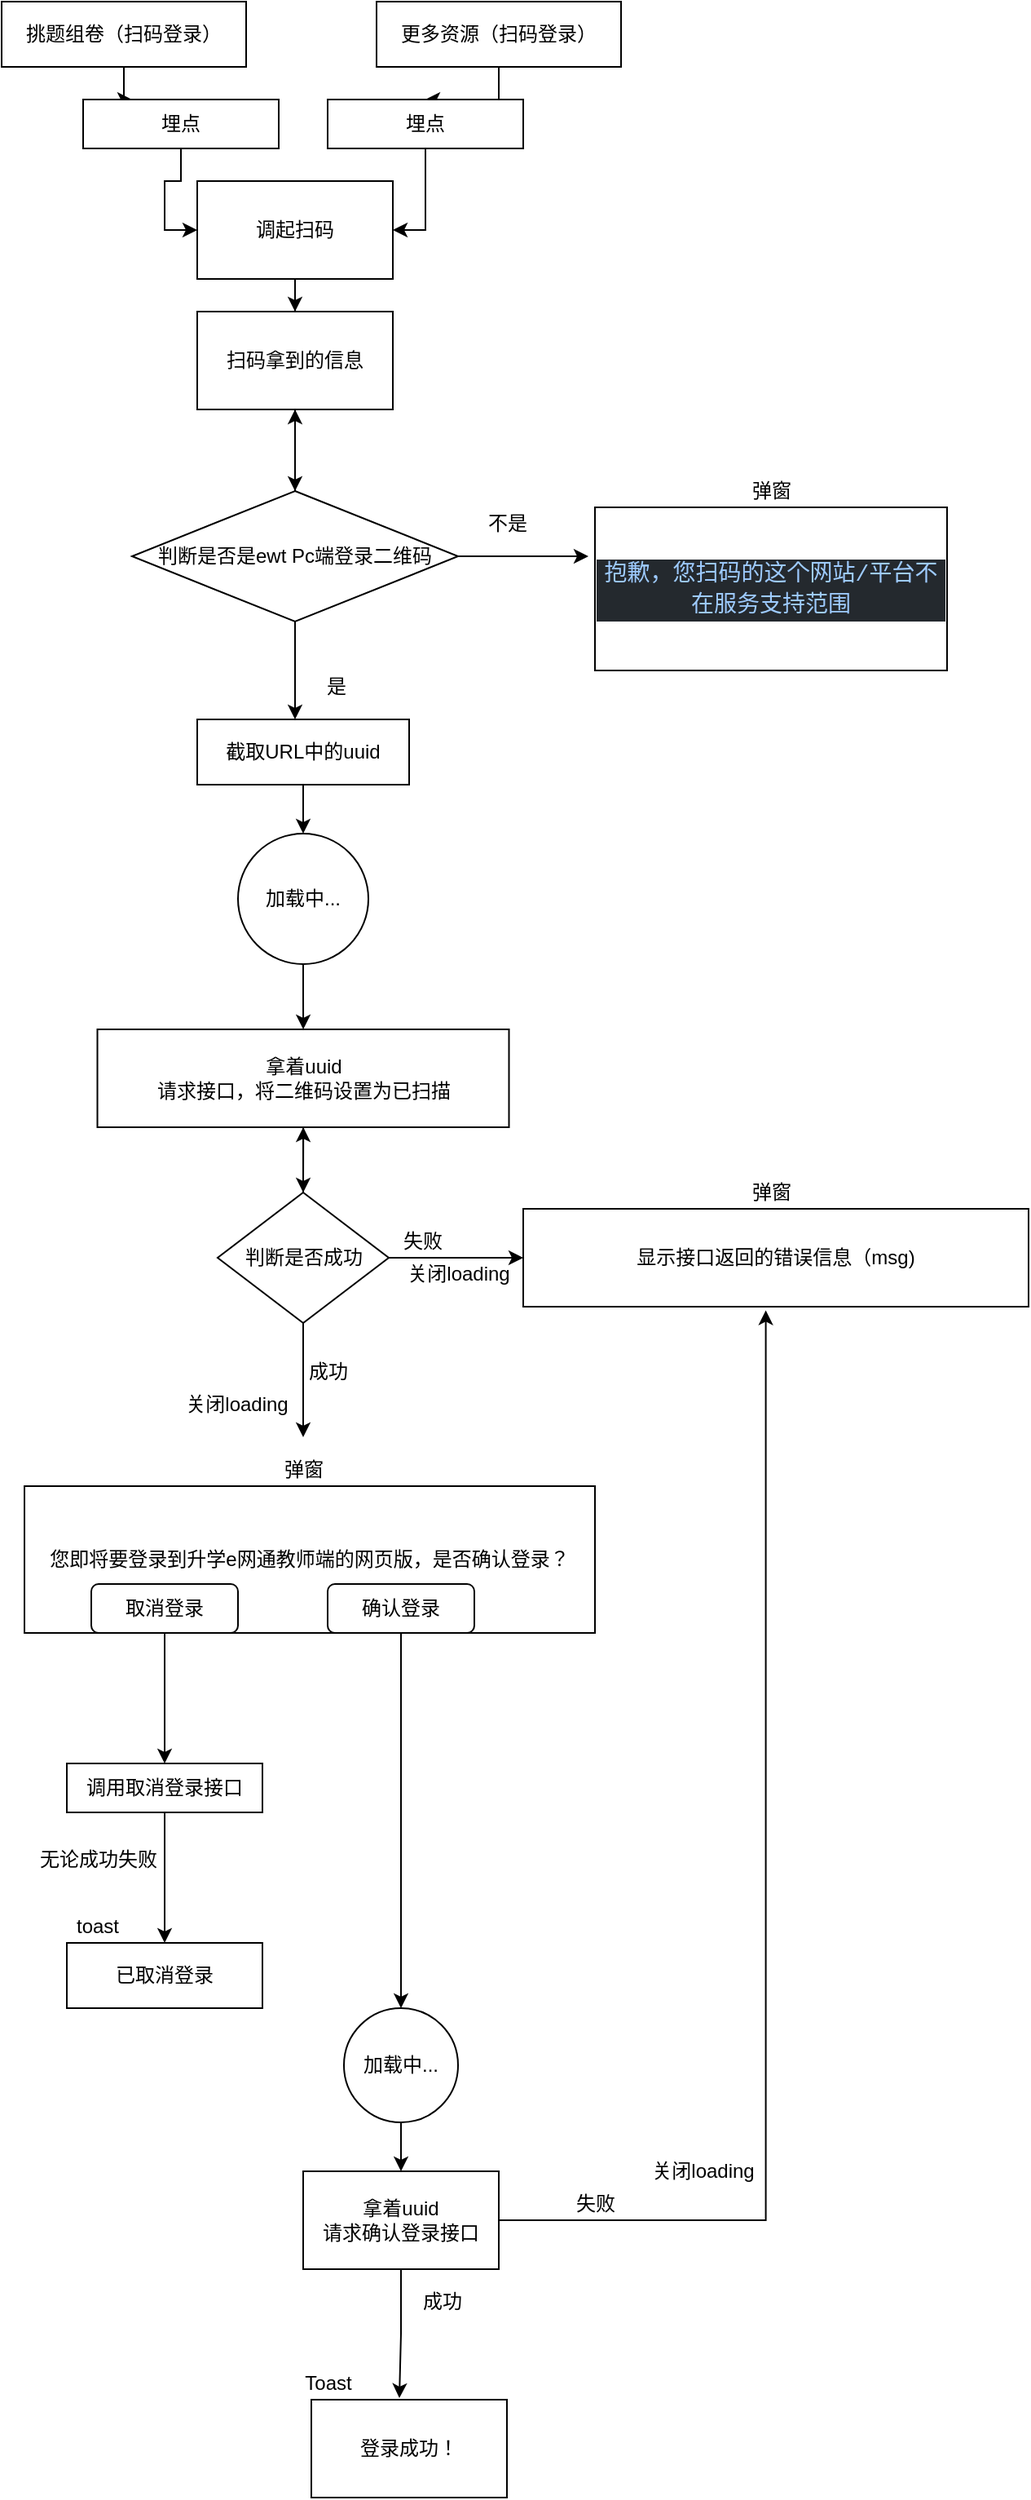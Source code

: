 <mxfile version="15.1.0" type="github">
  <diagram id="ZZ0EQuLUJnr3Kp4Zxc6z" name="Page-1">
    <mxGraphModel dx="1038" dy="579" grid="1" gridSize="10" guides="1" tooltips="1" connect="1" arrows="1" fold="1" page="1" pageScale="1" pageWidth="827" pageHeight="1169" math="0" shadow="0">
      <root>
        <mxCell id="0" />
        <mxCell id="1" parent="0" />
        <mxCell id="PbU087EfH39Y8QnQduup-5" style="edgeStyle=orthogonalEdgeStyle;rounded=0;orthogonalLoop=1;jettySize=auto;html=1;entryX=0.25;entryY=0;entryDx=0;entryDy=0;" edge="1" parent="1" source="PbU087EfH39Y8QnQduup-1" target="PbU087EfH39Y8QnQduup-3">
          <mxGeometry relative="1" as="geometry" />
        </mxCell>
        <mxCell id="PbU087EfH39Y8QnQduup-1" value="挑题组卷（扫码登录）" style="rounded=0;whiteSpace=wrap;html=1;" vertex="1" parent="1">
          <mxGeometry x="50" y="40" width="150" height="40" as="geometry" />
        </mxCell>
        <mxCell id="PbU087EfH39Y8QnQduup-6" style="edgeStyle=orthogonalEdgeStyle;rounded=0;orthogonalLoop=1;jettySize=auto;html=1;" edge="1" parent="1" source="PbU087EfH39Y8QnQduup-2" target="PbU087EfH39Y8QnQduup-4">
          <mxGeometry relative="1" as="geometry" />
        </mxCell>
        <mxCell id="PbU087EfH39Y8QnQduup-2" value="更多资源（扫码登录）" style="rounded=0;whiteSpace=wrap;html=1;" vertex="1" parent="1">
          <mxGeometry x="280" y="40" width="150" height="40" as="geometry" />
        </mxCell>
        <mxCell id="PbU087EfH39Y8QnQduup-9" style="edgeStyle=orthogonalEdgeStyle;rounded=0;orthogonalLoop=1;jettySize=auto;html=1;entryX=0;entryY=0.5;entryDx=0;entryDy=0;" edge="1" parent="1" source="PbU087EfH39Y8QnQduup-3" target="PbU087EfH39Y8QnQduup-7">
          <mxGeometry relative="1" as="geometry" />
        </mxCell>
        <mxCell id="PbU087EfH39Y8QnQduup-3" value="埋点" style="rounded=0;whiteSpace=wrap;html=1;" vertex="1" parent="1">
          <mxGeometry x="100" y="100" width="120" height="30" as="geometry" />
        </mxCell>
        <mxCell id="PbU087EfH39Y8QnQduup-8" style="edgeStyle=orthogonalEdgeStyle;rounded=0;orthogonalLoop=1;jettySize=auto;html=1;entryX=1;entryY=0.5;entryDx=0;entryDy=0;" edge="1" parent="1" source="PbU087EfH39Y8QnQduup-4" target="PbU087EfH39Y8QnQduup-7">
          <mxGeometry relative="1" as="geometry" />
        </mxCell>
        <mxCell id="PbU087EfH39Y8QnQduup-4" value="埋点" style="rounded=0;whiteSpace=wrap;html=1;" vertex="1" parent="1">
          <mxGeometry x="250" y="100" width="120" height="30" as="geometry" />
        </mxCell>
        <mxCell id="PbU087EfH39Y8QnQduup-12" value="" style="edgeStyle=orthogonalEdgeStyle;rounded=0;orthogonalLoop=1;jettySize=auto;html=1;" edge="1" parent="1" source="PbU087EfH39Y8QnQduup-7" target="PbU087EfH39Y8QnQduup-11">
          <mxGeometry relative="1" as="geometry" />
        </mxCell>
        <mxCell id="PbU087EfH39Y8QnQduup-7" value="调起扫码" style="rounded=0;whiteSpace=wrap;html=1;" vertex="1" parent="1">
          <mxGeometry x="170" y="150" width="120" height="60" as="geometry" />
        </mxCell>
        <mxCell id="PbU087EfH39Y8QnQduup-13" style="edgeStyle=orthogonalEdgeStyle;rounded=0;orthogonalLoop=1;jettySize=auto;html=1;" edge="1" parent="1" source="PbU087EfH39Y8QnQduup-11">
          <mxGeometry relative="1" as="geometry">
            <mxPoint x="230" y="340" as="targetPoint" />
          </mxGeometry>
        </mxCell>
        <mxCell id="PbU087EfH39Y8QnQduup-11" value="扫码拿到的信息" style="rounded=0;whiteSpace=wrap;html=1;" vertex="1" parent="1">
          <mxGeometry x="170" y="230" width="120" height="60" as="geometry" />
        </mxCell>
        <mxCell id="PbU087EfH39Y8QnQduup-15" value="" style="edgeStyle=orthogonalEdgeStyle;rounded=0;orthogonalLoop=1;jettySize=auto;html=1;" edge="1" parent="1" source="PbU087EfH39Y8QnQduup-14" target="PbU087EfH39Y8QnQduup-11">
          <mxGeometry relative="1" as="geometry" />
        </mxCell>
        <mxCell id="PbU087EfH39Y8QnQduup-18" style="edgeStyle=orthogonalEdgeStyle;rounded=0;orthogonalLoop=1;jettySize=auto;html=1;" edge="1" parent="1" source="PbU087EfH39Y8QnQduup-14">
          <mxGeometry relative="1" as="geometry">
            <mxPoint x="410" y="380" as="targetPoint" />
          </mxGeometry>
        </mxCell>
        <mxCell id="PbU087EfH39Y8QnQduup-22" style="edgeStyle=orthogonalEdgeStyle;rounded=0;orthogonalLoop=1;jettySize=auto;html=1;" edge="1" parent="1" source="PbU087EfH39Y8QnQduup-14">
          <mxGeometry relative="1" as="geometry">
            <mxPoint x="230" y="480" as="targetPoint" />
          </mxGeometry>
        </mxCell>
        <mxCell id="PbU087EfH39Y8QnQduup-14" value="判断是否是ewt Pc端登录二维码" style="rhombus;whiteSpace=wrap;html=1;" vertex="1" parent="1">
          <mxGeometry x="130" y="340" width="200" height="80" as="geometry" />
        </mxCell>
        <mxCell id="PbU087EfH39Y8QnQduup-19" value="不是" style="text;html=1;align=center;verticalAlign=middle;resizable=0;points=[];autosize=1;strokeColor=none;fillColor=none;" vertex="1" parent="1">
          <mxGeometry x="340" y="350" width="40" height="20" as="geometry" />
        </mxCell>
        <mxCell id="PbU087EfH39Y8QnQduup-20" value="&lt;div style=&quot;color: rgb(225 , 228 , 232) ; background-color: rgb(36 , 41 , 46) ; font-family: &amp;#34;consolas&amp;#34; , &amp;#34;courier new&amp;#34; , monospace ; font-size: 14px ; line-height: 19px&quot;&gt;&lt;span style=&quot;color: #9ecbff&quot;&gt;抱歉，您扫码的这个网站/平台不在服务支持范围&lt;/span&gt;&lt;/div&gt;" style="rounded=0;whiteSpace=wrap;html=1;" vertex="1" parent="1">
          <mxGeometry x="414" y="350" width="216" height="100" as="geometry" />
        </mxCell>
        <mxCell id="PbU087EfH39Y8QnQduup-21" value="弹窗" style="text;html=1;align=center;verticalAlign=middle;resizable=0;points=[];autosize=1;strokeColor=none;fillColor=none;" vertex="1" parent="1">
          <mxGeometry x="502" y="330" width="40" height="20" as="geometry" />
        </mxCell>
        <mxCell id="PbU087EfH39Y8QnQduup-23" value="是" style="text;html=1;align=center;verticalAlign=middle;resizable=0;points=[];autosize=1;strokeColor=none;fillColor=none;" vertex="1" parent="1">
          <mxGeometry x="240" y="450" width="30" height="20" as="geometry" />
        </mxCell>
        <mxCell id="PbU087EfH39Y8QnQduup-25" style="edgeStyle=orthogonalEdgeStyle;rounded=0;orthogonalLoop=1;jettySize=auto;html=1;" edge="1" parent="1" source="PbU087EfH39Y8QnQduup-24">
          <mxGeometry relative="1" as="geometry">
            <mxPoint x="235" y="550" as="targetPoint" />
          </mxGeometry>
        </mxCell>
        <mxCell id="PbU087EfH39Y8QnQduup-24" value="截取URL中的uuid" style="rounded=0;whiteSpace=wrap;html=1;" vertex="1" parent="1">
          <mxGeometry x="170" y="480" width="130" height="40" as="geometry" />
        </mxCell>
        <mxCell id="PbU087EfH39Y8QnQduup-28" style="edgeStyle=orthogonalEdgeStyle;rounded=0;orthogonalLoop=1;jettySize=auto;html=1;" edge="1" parent="1" source="PbU087EfH39Y8QnQduup-27" target="PbU087EfH39Y8QnQduup-29">
          <mxGeometry relative="1" as="geometry">
            <mxPoint x="235" y="670" as="targetPoint" />
          </mxGeometry>
        </mxCell>
        <mxCell id="PbU087EfH39Y8QnQduup-27" value="加载中..." style="ellipse;whiteSpace=wrap;html=1;aspect=fixed;" vertex="1" parent="1">
          <mxGeometry x="195" y="550" width="80" height="80" as="geometry" />
        </mxCell>
        <mxCell id="PbU087EfH39Y8QnQduup-32" style="edgeStyle=orthogonalEdgeStyle;rounded=0;orthogonalLoop=1;jettySize=auto;html=1;" edge="1" parent="1" source="PbU087EfH39Y8QnQduup-29">
          <mxGeometry relative="1" as="geometry">
            <mxPoint x="235" y="770" as="targetPoint" />
          </mxGeometry>
        </mxCell>
        <mxCell id="PbU087EfH39Y8QnQduup-29" value="拿着uuid&lt;br&gt;请求接口，将二维码设置为已扫描" style="rounded=0;whiteSpace=wrap;html=1;" vertex="1" parent="1">
          <mxGeometry x="108.75" y="670" width="252.5" height="60" as="geometry" />
        </mxCell>
        <mxCell id="PbU087EfH39Y8QnQduup-35" value="" style="edgeStyle=orthogonalEdgeStyle;rounded=0;orthogonalLoop=1;jettySize=auto;html=1;" edge="1" parent="1" source="PbU087EfH39Y8QnQduup-34" target="PbU087EfH39Y8QnQduup-29">
          <mxGeometry relative="1" as="geometry" />
        </mxCell>
        <mxCell id="PbU087EfH39Y8QnQduup-36" style="edgeStyle=orthogonalEdgeStyle;rounded=0;orthogonalLoop=1;jettySize=auto;html=1;" edge="1" parent="1" source="PbU087EfH39Y8QnQduup-34">
          <mxGeometry relative="1" as="geometry">
            <mxPoint x="370" y="810" as="targetPoint" />
          </mxGeometry>
        </mxCell>
        <mxCell id="PbU087EfH39Y8QnQduup-40" style="edgeStyle=orthogonalEdgeStyle;rounded=0;orthogonalLoop=1;jettySize=auto;html=1;" edge="1" parent="1" source="PbU087EfH39Y8QnQduup-34">
          <mxGeometry relative="1" as="geometry">
            <mxPoint x="235" y="920" as="targetPoint" />
          </mxGeometry>
        </mxCell>
        <mxCell id="PbU087EfH39Y8QnQduup-34" value="判断是否成功" style="rhombus;whiteSpace=wrap;html=1;" vertex="1" parent="1">
          <mxGeometry x="182.5" y="770" width="105" height="80" as="geometry" />
        </mxCell>
        <mxCell id="PbU087EfH39Y8QnQduup-37" value="失败" style="text;html=1;align=center;verticalAlign=middle;resizable=0;points=[];autosize=1;strokeColor=none;fillColor=none;" vertex="1" parent="1">
          <mxGeometry x="287.5" y="790" width="40" height="20" as="geometry" />
        </mxCell>
        <mxCell id="PbU087EfH39Y8QnQduup-38" value="显示接口返回的错误信息（msg)" style="rounded=0;whiteSpace=wrap;html=1;" vertex="1" parent="1">
          <mxGeometry x="370" y="780" width="310" height="60" as="geometry" />
        </mxCell>
        <mxCell id="PbU087EfH39Y8QnQduup-39" value="弹窗" style="text;html=1;align=center;verticalAlign=middle;resizable=0;points=[];autosize=1;strokeColor=none;fillColor=none;" vertex="1" parent="1">
          <mxGeometry x="502" y="760" width="40" height="20" as="geometry" />
        </mxCell>
        <mxCell id="PbU087EfH39Y8QnQduup-41" value="成功" style="text;html=1;align=center;verticalAlign=middle;resizable=0;points=[];autosize=1;strokeColor=none;fillColor=none;" vertex="1" parent="1">
          <mxGeometry x="230" y="870" width="40" height="20" as="geometry" />
        </mxCell>
        <mxCell id="PbU087EfH39Y8QnQduup-42" value="弹窗" style="text;html=1;align=center;verticalAlign=middle;resizable=0;points=[];autosize=1;strokeColor=none;fillColor=none;" vertex="1" parent="1">
          <mxGeometry x="215" y="930" width="40" height="20" as="geometry" />
        </mxCell>
        <mxCell id="PbU087EfH39Y8QnQduup-43" value="您即将要登录到升学e网通教师端的网页版，是否确认登录？&lt;br&gt;" style="rounded=0;whiteSpace=wrap;html=1;" vertex="1" parent="1">
          <mxGeometry x="64" y="950" width="350" height="90" as="geometry" />
        </mxCell>
        <mxCell id="PbU087EfH39Y8QnQduup-46" style="edgeStyle=orthogonalEdgeStyle;rounded=0;orthogonalLoop=1;jettySize=auto;html=1;" edge="1" parent="1" source="PbU087EfH39Y8QnQduup-44" target="PbU087EfH39Y8QnQduup-47">
          <mxGeometry relative="1" as="geometry">
            <mxPoint x="150" y="1080" as="targetPoint" />
          </mxGeometry>
        </mxCell>
        <mxCell id="PbU087EfH39Y8QnQduup-44" value="取消登录" style="rounded=1;whiteSpace=wrap;html=1;" vertex="1" parent="1">
          <mxGeometry x="105" y="1010" width="90" height="30" as="geometry" />
        </mxCell>
        <mxCell id="PbU087EfH39Y8QnQduup-53" style="edgeStyle=orthogonalEdgeStyle;rounded=0;orthogonalLoop=1;jettySize=auto;html=1;" edge="1" parent="1" source="PbU087EfH39Y8QnQduup-45" target="PbU087EfH39Y8QnQduup-54">
          <mxGeometry relative="1" as="geometry">
            <mxPoint x="295" y="1350" as="targetPoint" />
          </mxGeometry>
        </mxCell>
        <mxCell id="PbU087EfH39Y8QnQduup-45" value="确认登录" style="rounded=1;whiteSpace=wrap;html=1;" vertex="1" parent="1">
          <mxGeometry x="250" y="1010" width="90" height="30" as="geometry" />
        </mxCell>
        <mxCell id="PbU087EfH39Y8QnQduup-49" style="edgeStyle=orthogonalEdgeStyle;rounded=0;orthogonalLoop=1;jettySize=auto;html=1;" edge="1" parent="1" source="PbU087EfH39Y8QnQduup-47" target="PbU087EfH39Y8QnQduup-51">
          <mxGeometry relative="1" as="geometry">
            <mxPoint x="150" y="1210" as="targetPoint" />
          </mxGeometry>
        </mxCell>
        <mxCell id="PbU087EfH39Y8QnQduup-47" value="调用取消登录接口" style="rounded=0;whiteSpace=wrap;html=1;" vertex="1" parent="1">
          <mxGeometry x="90" y="1120" width="120" height="30" as="geometry" />
        </mxCell>
        <mxCell id="PbU087EfH39Y8QnQduup-50" value="无论成功失败" style="text;html=1;align=center;verticalAlign=middle;resizable=0;points=[];autosize=1;strokeColor=none;fillColor=none;" vertex="1" parent="1">
          <mxGeometry x="64" y="1169" width="90" height="20" as="geometry" />
        </mxCell>
        <mxCell id="PbU087EfH39Y8QnQduup-51" value="已取消登录" style="rounded=0;whiteSpace=wrap;html=1;" vertex="1" parent="1">
          <mxGeometry x="90" y="1230" width="120" height="40" as="geometry" />
        </mxCell>
        <mxCell id="PbU087EfH39Y8QnQduup-52" value="toast" style="text;html=1;strokeColor=none;fillColor=none;align=center;verticalAlign=middle;whiteSpace=wrap;rounded=0;" vertex="1" parent="1">
          <mxGeometry x="89" y="1210" width="40" height="20" as="geometry" />
        </mxCell>
        <mxCell id="PbU087EfH39Y8QnQduup-58" style="edgeStyle=orthogonalEdgeStyle;rounded=0;orthogonalLoop=1;jettySize=auto;html=1;" edge="1" parent="1" source="PbU087EfH39Y8QnQduup-54" target="PbU087EfH39Y8QnQduup-59">
          <mxGeometry relative="1" as="geometry">
            <mxPoint x="295" y="1380" as="targetPoint" />
          </mxGeometry>
        </mxCell>
        <mxCell id="PbU087EfH39Y8QnQduup-54" value="加载中..." style="ellipse;whiteSpace=wrap;html=1;aspect=fixed;" vertex="1" parent="1">
          <mxGeometry x="260" y="1270" width="70" height="70" as="geometry" />
        </mxCell>
        <mxCell id="PbU087EfH39Y8QnQduup-55" value="关闭loading" style="text;html=1;align=center;verticalAlign=middle;resizable=0;points=[];autosize=1;strokeColor=none;fillColor=none;" vertex="1" parent="1">
          <mxGeometry x="154" y="890" width="80" height="20" as="geometry" />
        </mxCell>
        <mxCell id="PbU087EfH39Y8QnQduup-57" value="关闭loading" style="text;html=1;align=center;verticalAlign=middle;resizable=0;points=[];autosize=1;strokeColor=none;fillColor=none;" vertex="1" parent="1">
          <mxGeometry x="290" y="810" width="80" height="20" as="geometry" />
        </mxCell>
        <mxCell id="PbU087EfH39Y8QnQduup-60" style="edgeStyle=orthogonalEdgeStyle;rounded=0;orthogonalLoop=1;jettySize=auto;html=1;" edge="1" parent="1" source="PbU087EfH39Y8QnQduup-59">
          <mxGeometry relative="1" as="geometry">
            <mxPoint x="294" y="1509" as="targetPoint" />
          </mxGeometry>
        </mxCell>
        <mxCell id="PbU087EfH39Y8QnQduup-61" style="edgeStyle=orthogonalEdgeStyle;rounded=0;orthogonalLoop=1;jettySize=auto;html=1;entryX=0.48;entryY=1.037;entryDx=0;entryDy=0;entryPerimeter=0;" edge="1" parent="1" source="PbU087EfH39Y8QnQduup-59" target="PbU087EfH39Y8QnQduup-38">
          <mxGeometry relative="1" as="geometry">
            <mxPoint x="480" y="1400" as="targetPoint" />
          </mxGeometry>
        </mxCell>
        <mxCell id="PbU087EfH39Y8QnQduup-59" value="拿着uuid&lt;br&gt;请求确认登录接口" style="rounded=0;whiteSpace=wrap;html=1;" vertex="1" parent="1">
          <mxGeometry x="235" y="1370" width="120" height="60" as="geometry" />
        </mxCell>
        <mxCell id="PbU087EfH39Y8QnQduup-62" value="失败" style="text;html=1;align=center;verticalAlign=middle;resizable=0;points=[];autosize=1;strokeColor=none;fillColor=none;" vertex="1" parent="1">
          <mxGeometry x="394" y="1380" width="40" height="20" as="geometry" />
        </mxCell>
        <mxCell id="PbU087EfH39Y8QnQduup-63" value="关闭loading" style="text;html=1;align=center;verticalAlign=middle;resizable=0;points=[];autosize=1;strokeColor=none;fillColor=none;" vertex="1" parent="1">
          <mxGeometry x="440" y="1360" width="80" height="20" as="geometry" />
        </mxCell>
        <mxCell id="PbU087EfH39Y8QnQduup-64" value="成功" style="text;html=1;align=center;verticalAlign=middle;resizable=0;points=[];autosize=1;strokeColor=none;fillColor=none;" vertex="1" parent="1">
          <mxGeometry x="300" y="1440" width="40" height="20" as="geometry" />
        </mxCell>
        <mxCell id="PbU087EfH39Y8QnQduup-65" value="Toast" style="text;html=1;align=center;verticalAlign=middle;resizable=0;points=[];autosize=1;strokeColor=none;fillColor=none;" vertex="1" parent="1">
          <mxGeometry x="230" y="1490" width="40" height="20" as="geometry" />
        </mxCell>
        <mxCell id="PbU087EfH39Y8QnQduup-66" value="登录成功！" style="rounded=0;whiteSpace=wrap;html=1;" vertex="1" parent="1">
          <mxGeometry x="240" y="1510" width="120" height="60" as="geometry" />
        </mxCell>
      </root>
    </mxGraphModel>
  </diagram>
</mxfile>
